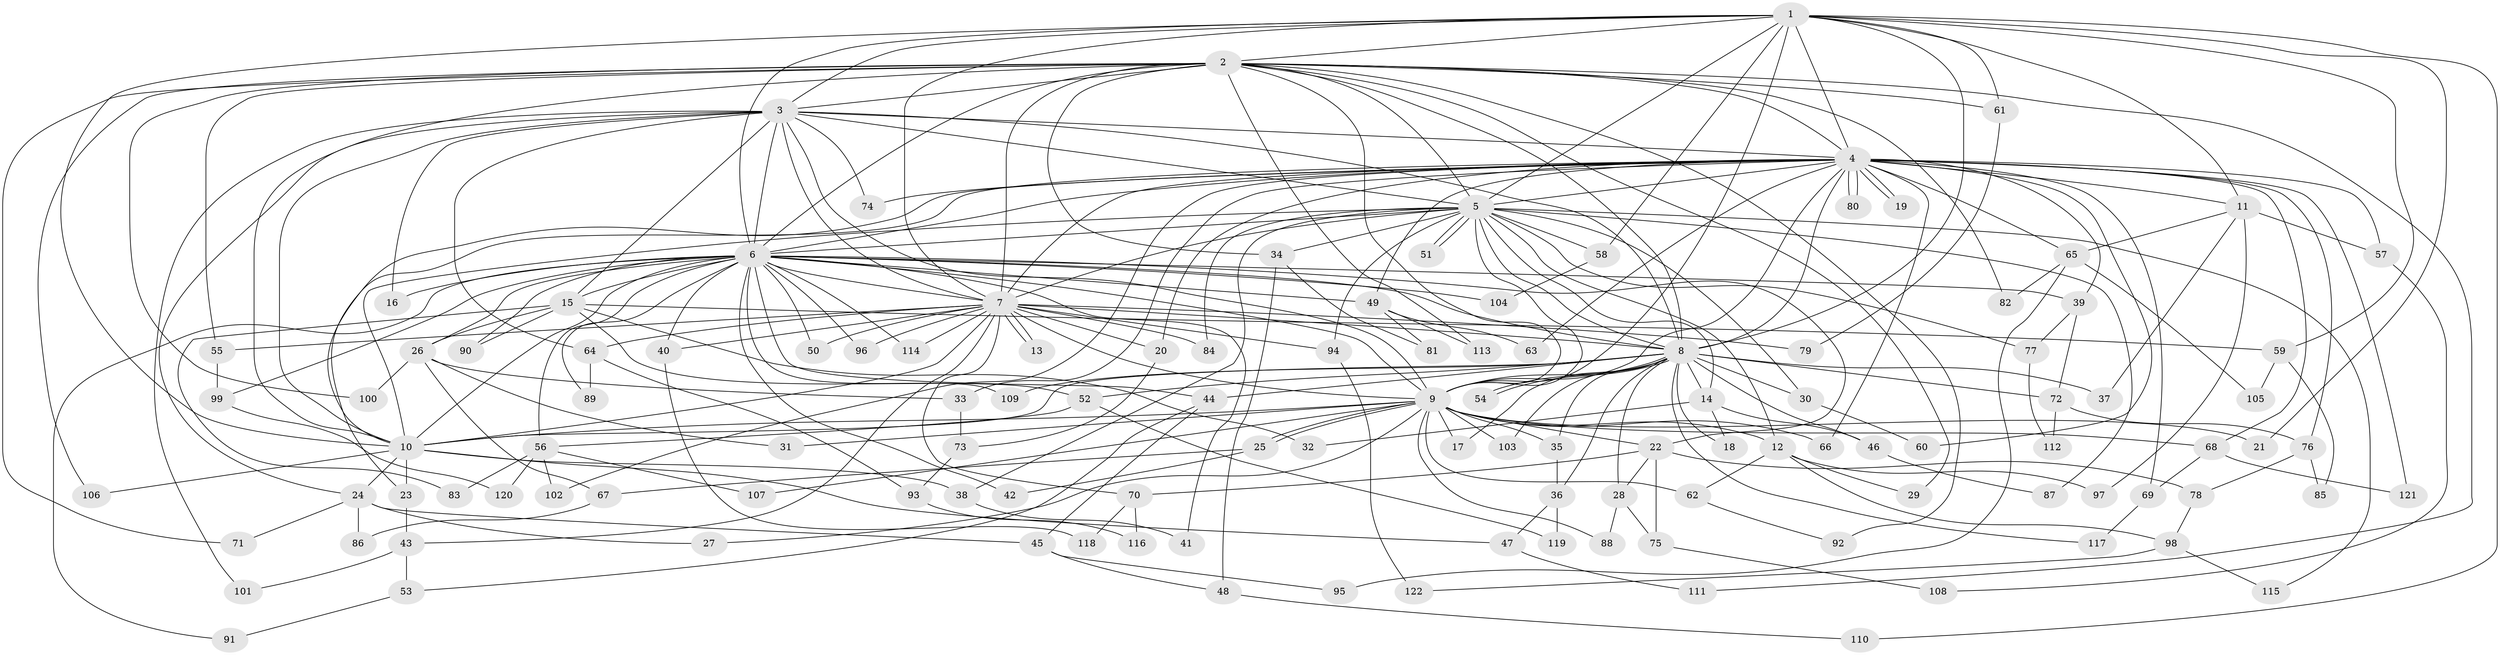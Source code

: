 // Generated by graph-tools (version 1.1) at 2025/49/03/09/25 03:49:31]
// undirected, 122 vertices, 269 edges
graph export_dot {
graph [start="1"]
  node [color=gray90,style=filled];
  1;
  2;
  3;
  4;
  5;
  6;
  7;
  8;
  9;
  10;
  11;
  12;
  13;
  14;
  15;
  16;
  17;
  18;
  19;
  20;
  21;
  22;
  23;
  24;
  25;
  26;
  27;
  28;
  29;
  30;
  31;
  32;
  33;
  34;
  35;
  36;
  37;
  38;
  39;
  40;
  41;
  42;
  43;
  44;
  45;
  46;
  47;
  48;
  49;
  50;
  51;
  52;
  53;
  54;
  55;
  56;
  57;
  58;
  59;
  60;
  61;
  62;
  63;
  64;
  65;
  66;
  67;
  68;
  69;
  70;
  71;
  72;
  73;
  74;
  75;
  76;
  77;
  78;
  79;
  80;
  81;
  82;
  83;
  84;
  85;
  86;
  87;
  88;
  89;
  90;
  91;
  92;
  93;
  94;
  95;
  96;
  97;
  98;
  99;
  100;
  101;
  102;
  103;
  104;
  105;
  106;
  107;
  108;
  109;
  110;
  111;
  112;
  113;
  114;
  115;
  116;
  117;
  118;
  119;
  120;
  121;
  122;
  1 -- 2;
  1 -- 3;
  1 -- 4;
  1 -- 5;
  1 -- 6;
  1 -- 7;
  1 -- 8;
  1 -- 9;
  1 -- 10;
  1 -- 11;
  1 -- 21;
  1 -- 58;
  1 -- 59;
  1 -- 61;
  1 -- 110;
  2 -- 3;
  2 -- 4;
  2 -- 5;
  2 -- 6;
  2 -- 7;
  2 -- 8;
  2 -- 9;
  2 -- 10;
  2 -- 29;
  2 -- 34;
  2 -- 55;
  2 -- 61;
  2 -- 71;
  2 -- 82;
  2 -- 92;
  2 -- 100;
  2 -- 106;
  2 -- 111;
  2 -- 113;
  3 -- 4;
  3 -- 5;
  3 -- 6;
  3 -- 7;
  3 -- 8;
  3 -- 9;
  3 -- 10;
  3 -- 15;
  3 -- 16;
  3 -- 24;
  3 -- 64;
  3 -- 74;
  3 -- 101;
  4 -- 5;
  4 -- 6;
  4 -- 7;
  4 -- 8;
  4 -- 9;
  4 -- 10;
  4 -- 11;
  4 -- 19;
  4 -- 19;
  4 -- 20;
  4 -- 23;
  4 -- 33;
  4 -- 39;
  4 -- 49;
  4 -- 57;
  4 -- 60;
  4 -- 63;
  4 -- 65;
  4 -- 66;
  4 -- 68;
  4 -- 69;
  4 -- 74;
  4 -- 76;
  4 -- 80;
  4 -- 80;
  4 -- 102;
  4 -- 121;
  5 -- 6;
  5 -- 7;
  5 -- 8;
  5 -- 9;
  5 -- 10;
  5 -- 12;
  5 -- 14;
  5 -- 30;
  5 -- 34;
  5 -- 38;
  5 -- 51;
  5 -- 51;
  5 -- 58;
  5 -- 77;
  5 -- 84;
  5 -- 87;
  5 -- 94;
  5 -- 115;
  6 -- 7;
  6 -- 8;
  6 -- 9;
  6 -- 10;
  6 -- 15;
  6 -- 16;
  6 -- 22;
  6 -- 26;
  6 -- 39;
  6 -- 40;
  6 -- 41;
  6 -- 42;
  6 -- 44;
  6 -- 49;
  6 -- 50;
  6 -- 56;
  6 -- 89;
  6 -- 90;
  6 -- 91;
  6 -- 96;
  6 -- 99;
  6 -- 104;
  6 -- 109;
  6 -- 114;
  7 -- 8;
  7 -- 9;
  7 -- 10;
  7 -- 13;
  7 -- 13;
  7 -- 20;
  7 -- 40;
  7 -- 43;
  7 -- 50;
  7 -- 55;
  7 -- 64;
  7 -- 70;
  7 -- 79;
  7 -- 84;
  7 -- 94;
  7 -- 96;
  7 -- 114;
  8 -- 9;
  8 -- 10;
  8 -- 14;
  8 -- 17;
  8 -- 18;
  8 -- 28;
  8 -- 30;
  8 -- 35;
  8 -- 36;
  8 -- 37;
  8 -- 44;
  8 -- 46;
  8 -- 52;
  8 -- 54;
  8 -- 54;
  8 -- 72;
  8 -- 103;
  8 -- 109;
  8 -- 117;
  9 -- 10;
  9 -- 12;
  9 -- 17;
  9 -- 21;
  9 -- 22;
  9 -- 25;
  9 -- 25;
  9 -- 27;
  9 -- 31;
  9 -- 35;
  9 -- 62;
  9 -- 66;
  9 -- 68;
  9 -- 88;
  9 -- 103;
  9 -- 107;
  10 -- 23;
  10 -- 24;
  10 -- 38;
  10 -- 47;
  10 -- 106;
  11 -- 37;
  11 -- 57;
  11 -- 65;
  11 -- 97;
  12 -- 29;
  12 -- 62;
  12 -- 97;
  12 -- 98;
  14 -- 18;
  14 -- 32;
  14 -- 46;
  15 -- 26;
  15 -- 32;
  15 -- 52;
  15 -- 59;
  15 -- 83;
  15 -- 90;
  20 -- 73;
  22 -- 28;
  22 -- 70;
  22 -- 75;
  22 -- 78;
  23 -- 43;
  24 -- 27;
  24 -- 45;
  24 -- 71;
  24 -- 86;
  25 -- 42;
  25 -- 67;
  26 -- 31;
  26 -- 33;
  26 -- 67;
  26 -- 100;
  28 -- 75;
  28 -- 88;
  30 -- 60;
  33 -- 73;
  34 -- 48;
  34 -- 81;
  35 -- 36;
  36 -- 47;
  36 -- 119;
  38 -- 41;
  39 -- 72;
  39 -- 77;
  40 -- 118;
  43 -- 53;
  43 -- 101;
  44 -- 45;
  44 -- 53;
  45 -- 48;
  45 -- 95;
  46 -- 87;
  47 -- 111;
  48 -- 110;
  49 -- 63;
  49 -- 81;
  49 -- 113;
  52 -- 56;
  52 -- 119;
  53 -- 91;
  55 -- 99;
  56 -- 83;
  56 -- 102;
  56 -- 107;
  56 -- 120;
  57 -- 108;
  58 -- 104;
  59 -- 85;
  59 -- 105;
  61 -- 79;
  62 -- 92;
  64 -- 89;
  64 -- 93;
  65 -- 82;
  65 -- 95;
  65 -- 105;
  67 -- 86;
  68 -- 69;
  68 -- 121;
  69 -- 117;
  70 -- 116;
  70 -- 118;
  72 -- 76;
  72 -- 112;
  73 -- 93;
  75 -- 108;
  76 -- 78;
  76 -- 85;
  77 -- 112;
  78 -- 98;
  93 -- 116;
  94 -- 122;
  98 -- 115;
  98 -- 122;
  99 -- 120;
}
